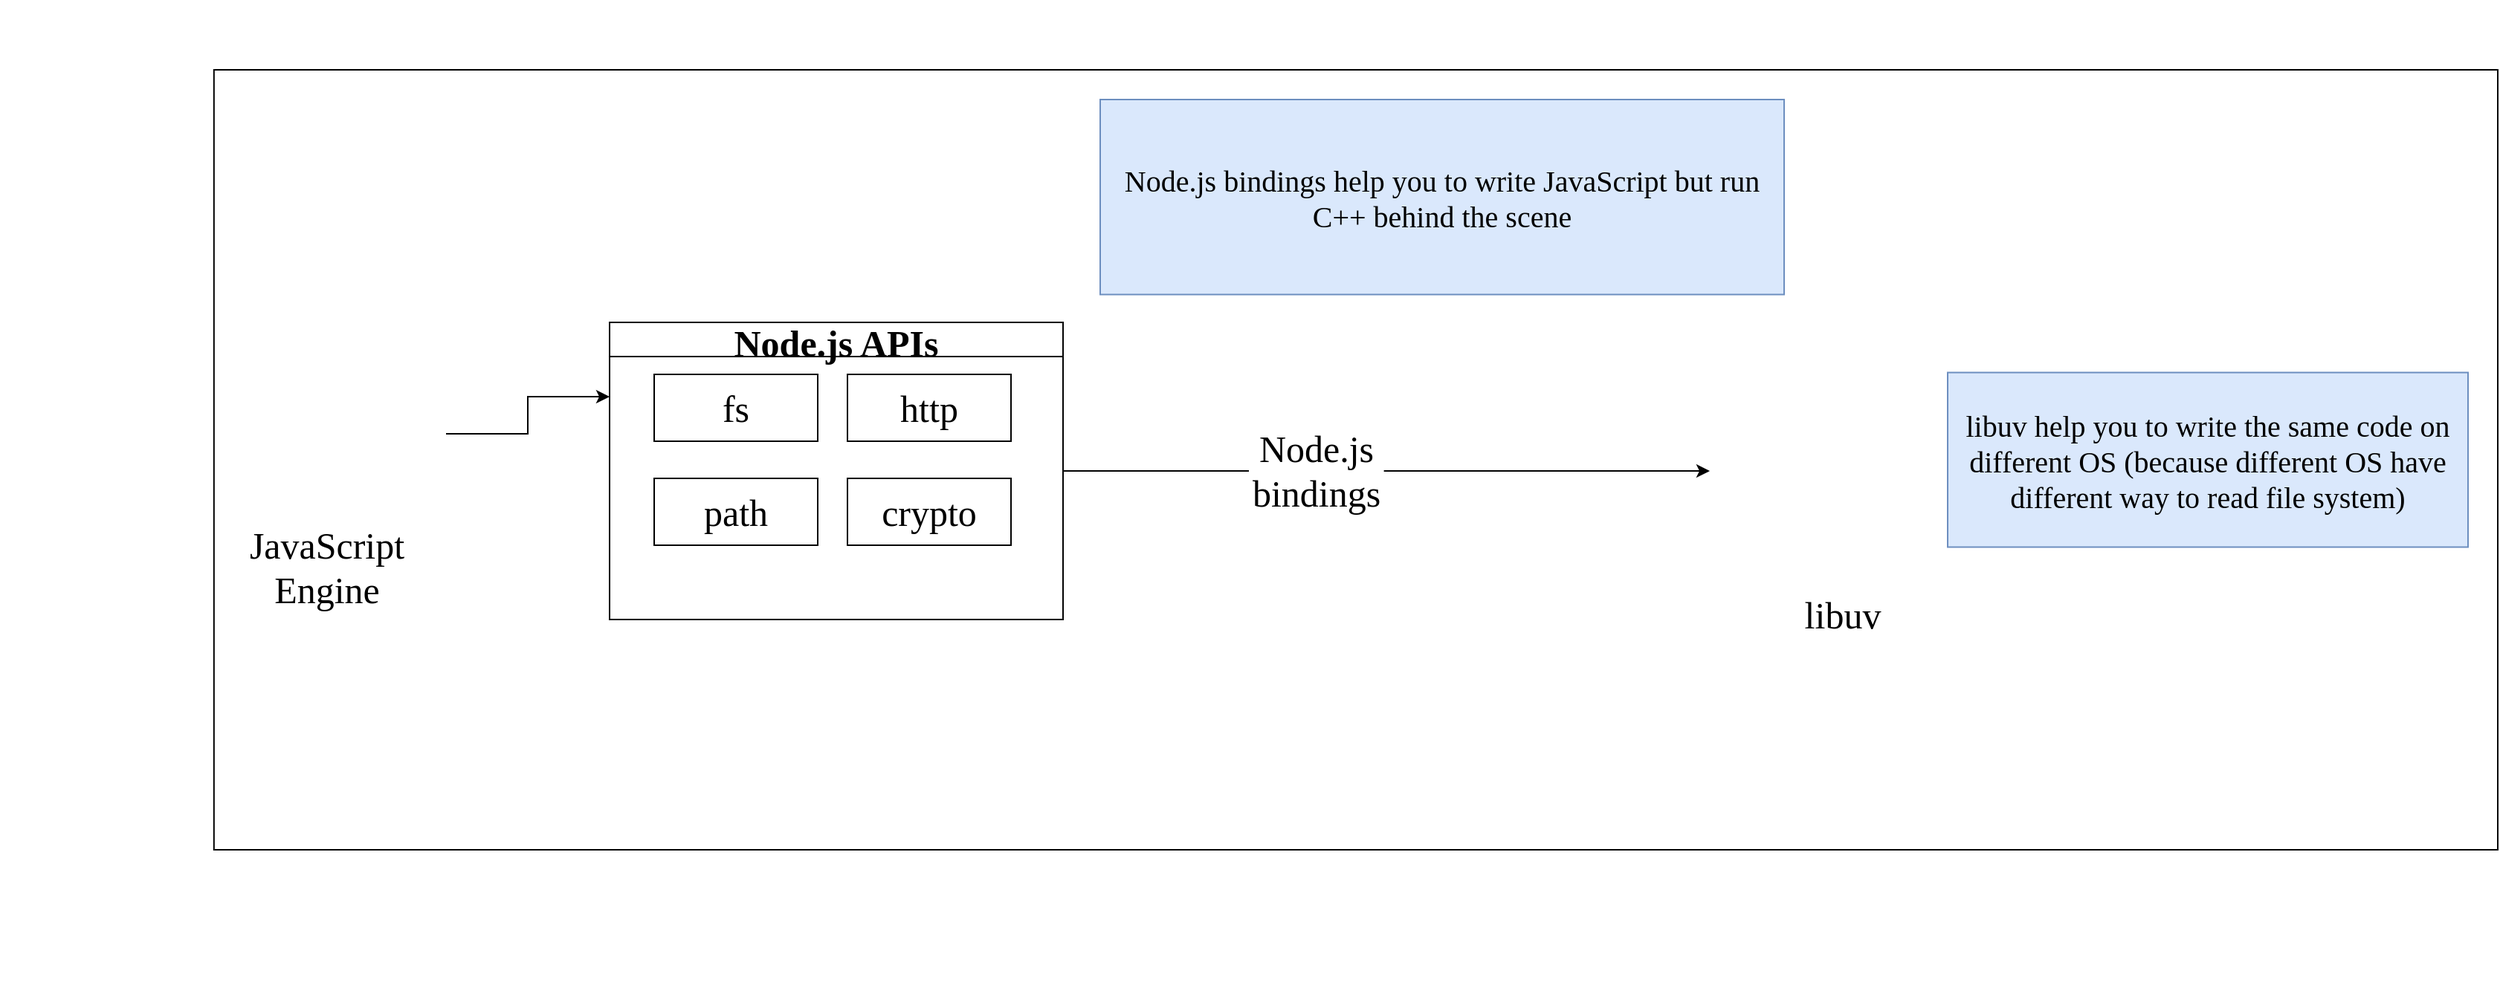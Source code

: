 <mxfile version="17.2.4" type="github">
  <diagram id="OAc4Ez-2dxq1t8rJQaTQ" name="Node.js runtime">
    <mxGraphModel dx="2248" dy="751" grid="1" gridSize="10" guides="1" tooltips="1" connect="1" arrows="1" fold="1" page="1" pageScale="1" pageWidth="850" pageHeight="1100" math="0" shadow="0">
      <root>
        <mxCell id="0" />
        <mxCell id="1" parent="0" />
        <mxCell id="yg2UiKKqtqdn07k_aNCy-15" value="" style="group" parent="1" vertex="1" connectable="0">
          <mxGeometry x="-320" y="120" width="1680" height="630" as="geometry" />
        </mxCell>
        <mxCell id="yg2UiKKqtqdn07k_aNCy-1" value="" style="rounded=0;whiteSpace=wrap;html=1;fillColor=none;" parent="yg2UiKKqtqdn07k_aNCy-15" vertex="1">
          <mxGeometry x="143.905" width="1536.095" height="525" as="geometry" />
        </mxCell>
        <mxCell id="yg2UiKKqtqdn07k_aNCy-19" value="Node.js bindings" style="text;html=1;strokeColor=none;fillColor=none;align=center;verticalAlign=middle;whiteSpace=wrap;rounded=0;fontFamily=Comfortaa;fontSource=https%3A%2F%2Ffonts.googleapis.com%2Fcss%3Ffamily%3DComfortaa;fontSize=25;" parent="yg2UiKKqtqdn07k_aNCy-15" vertex="1">
          <mxGeometry x="840.004" y="250.308" width="90.811" height="39.375" as="geometry" />
        </mxCell>
        <mxCell id="yg2UiKKqtqdn07k_aNCy-17" style="edgeStyle=orthogonalEdgeStyle;rounded=0;orthogonalLoop=1;jettySize=auto;html=1;fontFamily=Comfortaa;fontSource=https%3A%2F%2Ffonts.googleapis.com%2Fcss%3Ffamily%3DComfortaa;fontSize=25;startArrow=none;" parent="yg2UiKKqtqdn07k_aNCy-15" source="yg2UiKKqtqdn07k_aNCy-19" target="yg2UiKKqtqdn07k_aNCy-13" edge="1">
          <mxGeometry relative="1" as="geometry">
            <Array as="points">
              <mxPoint x="1271.351" y="275.625" />
              <mxPoint x="1271.351" y="275.625" />
            </Array>
          </mxGeometry>
        </mxCell>
        <mxCell id="74c8RebSrg2uGwLzsftT-2" value="Node.js bindings help you to write JavaScript but run C++ behind the scene" style="rounded=0;whiteSpace=wrap;html=1;fontFamily=Comfortaa;fontSource=https%3A%2F%2Ffonts.googleapis.com%2Fcss%3Ffamily%3DComfortaa;fontSize=20;fillColor=#dae8fc;strokeColor=#6c8ebf;" vertex="1" parent="yg2UiKKqtqdn07k_aNCy-15">
          <mxGeometry x="740" y="20" width="460" height="131.25" as="geometry" />
        </mxCell>
        <mxCell id="yg2UiKKqtqdn07k_aNCy-3" value="" style="shape=image;verticalLabelPosition=bottom;labelBackgroundColor=default;verticalAlign=top;aspect=fixed;imageAspect=0;image=https://cdn.freebiesupply.com/logos/large/2x/nodejs-1-logo-png-transparent.png;" parent="yg2UiKKqtqdn07k_aNCy-15" vertex="1">
          <mxGeometry x="42" y="-46.667" width="163.215" height="100.125" as="geometry" />
        </mxCell>
        <mxCell id="74c8RebSrg2uGwLzsftT-3" value="libuv help you to write the same code on different OS (because different OS have different way to read file system)" style="rounded=0;whiteSpace=wrap;html=1;fontFamily=Comfortaa;fontSource=https%3A%2F%2Ffonts.googleapis.com%2Fcss%3Ffamily%3DComfortaa;fontSize=20;fillColor=#dae8fc;strokeColor=#6c8ebf;" vertex="1" parent="yg2UiKKqtqdn07k_aNCy-15">
          <mxGeometry x="1310" y="203.75" width="350" height="117.5" as="geometry" />
        </mxCell>
        <mxCell id="yg2UiKKqtqdn07k_aNCy-18" value="" style="group" parent="yg2UiKKqtqdn07k_aNCy-15" vertex="1" connectable="0">
          <mxGeometry x="1149.999" y="189.995" width="179.185" height="196.875" as="geometry" />
        </mxCell>
        <mxCell id="yg2UiKKqtqdn07k_aNCy-13" value="" style="shape=image;imageAspect=0;aspect=fixed;verticalLabelPosition=bottom;verticalAlign=top;fontFamily=Comfortaa;fontSource=https%3A%2F%2Ffonts.googleapis.com%2Fcss%3Ffamily%3DComfortaa;fontSize=25;fillColor=none;image=https://upload.wikimedia.org/wikipedia/commons/thumb/3/32/Libuv.svg/1200px-Libuv.svg.png;" parent="yg2UiKKqtqdn07k_aNCy-18" vertex="1">
          <mxGeometry width="143.988" height="145.946" as="geometry" />
        </mxCell>
        <mxCell id="yg2UiKKqtqdn07k_aNCy-14" value="libuv" style="text;html=1;strokeColor=none;fillColor=none;align=center;verticalAlign=middle;whiteSpace=wrap;rounded=0;fontFamily=Comfortaa;fontSource=https%3A%2F%2Ffonts.googleapis.com%2Fcss%3Ffamily%3DComfortaa;fontSize=25;" parent="yg2UiKKqtqdn07k_aNCy-18" vertex="1">
          <mxGeometry x="43.892" y="157.5" width="90.811" height="39.375" as="geometry" />
        </mxCell>
        <mxCell id="yg2UiKKqtqdn07k_aNCy-6" value="Node.js APIs" style="swimlane;fontFamily=Comfortaa;fontSource=https%3A%2F%2Ffonts.googleapis.com%2Fcss%3Ffamily%3DComfortaa;fontSize=25;fillColor=none;" parent="1" vertex="1">
          <mxGeometry x="90" y="290" width="305" height="200" as="geometry" />
        </mxCell>
        <mxCell id="yg2UiKKqtqdn07k_aNCy-7" value="fs" style="rounded=0;whiteSpace=wrap;html=1;fontFamily=Comfortaa;fontSource=https%3A%2F%2Ffonts.googleapis.com%2Fcss%3Ffamily%3DComfortaa;fontSize=25;fillColor=none;" parent="yg2UiKKqtqdn07k_aNCy-6" vertex="1">
          <mxGeometry x="30" y="35" width="110" height="45" as="geometry" />
        </mxCell>
        <mxCell id="yg2UiKKqtqdn07k_aNCy-8" value="http" style="rounded=0;whiteSpace=wrap;html=1;fontFamily=Comfortaa;fontSource=https%3A%2F%2Ffonts.googleapis.com%2Fcss%3Ffamily%3DComfortaa;fontSize=25;fillColor=none;" parent="yg2UiKKqtqdn07k_aNCy-6" vertex="1">
          <mxGeometry x="160" y="35" width="110" height="45" as="geometry" />
        </mxCell>
        <mxCell id="yg2UiKKqtqdn07k_aNCy-9" value="path" style="rounded=0;whiteSpace=wrap;html=1;fontFamily=Comfortaa;fontSource=https%3A%2F%2Ffonts.googleapis.com%2Fcss%3Ffamily%3DComfortaa;fontSize=25;fillColor=none;" parent="yg2UiKKqtqdn07k_aNCy-6" vertex="1">
          <mxGeometry x="30" y="105" width="110" height="45" as="geometry" />
        </mxCell>
        <mxCell id="yg2UiKKqtqdn07k_aNCy-10" value="crypto" style="rounded=0;whiteSpace=wrap;html=1;fontFamily=Comfortaa;fontSource=https%3A%2F%2Ffonts.googleapis.com%2Fcss%3Ffamily%3DComfortaa;fontSize=25;fillColor=none;" parent="yg2UiKKqtqdn07k_aNCy-6" vertex="1">
          <mxGeometry x="160" y="105" width="110" height="45" as="geometry" />
        </mxCell>
        <mxCell id="yg2UiKKqtqdn07k_aNCy-11" value="" style="group" parent="1" vertex="1" connectable="0">
          <mxGeometry x="-170" y="290" width="150" height="180" as="geometry" />
        </mxCell>
        <mxCell id="yg2UiKKqtqdn07k_aNCy-2" value="" style="shape=image;imageAspect=0;aspect=fixed;verticalLabelPosition=bottom;verticalAlign=top;fillColor=none;image=https://upload.wikimedia.org/wikipedia/commons/thumb/3/3f/V8_JavaScript_engine_logo_2.svg/1200px-V8_JavaScript_engine_logo_2.svg.png;" parent="yg2UiKKqtqdn07k_aNCy-11" vertex="1">
          <mxGeometry width="150" height="150" as="geometry" />
        </mxCell>
        <mxCell id="yg2UiKKqtqdn07k_aNCy-4" value="JavaScript Engine" style="text;html=1;strokeColor=none;fillColor=none;align=center;verticalAlign=middle;whiteSpace=wrap;rounded=0;fontFamily=Comfortaa;fontSource=https%3A%2F%2Ffonts.googleapis.com%2Fcss%3Ffamily%3DComfortaa;fontSize=25;" parent="yg2UiKKqtqdn07k_aNCy-11" vertex="1">
          <mxGeometry x="40" y="150" width="60" height="30" as="geometry" />
        </mxCell>
        <mxCell id="yg2UiKKqtqdn07k_aNCy-12" style="edgeStyle=orthogonalEdgeStyle;rounded=0;orthogonalLoop=1;jettySize=auto;html=1;fontFamily=Comfortaa;fontSource=https%3A%2F%2Ffonts.googleapis.com%2Fcss%3Ffamily%3DComfortaa;fontSize=25;entryX=0;entryY=0.25;entryDx=0;entryDy=0;" parent="1" source="yg2UiKKqtqdn07k_aNCy-2" target="yg2UiKKqtqdn07k_aNCy-6" edge="1">
          <mxGeometry relative="1" as="geometry" />
        </mxCell>
        <mxCell id="yg2UiKKqtqdn07k_aNCy-20" value="" style="edgeStyle=orthogonalEdgeStyle;rounded=0;orthogonalLoop=1;jettySize=auto;html=1;fontFamily=Comfortaa;fontSource=https%3A%2F%2Ffonts.googleapis.com%2Fcss%3Ffamily%3DComfortaa;fontSize=25;endArrow=none;" parent="1" source="yg2UiKKqtqdn07k_aNCy-6" target="yg2UiKKqtqdn07k_aNCy-19" edge="1">
          <mxGeometry relative="1" as="geometry">
            <mxPoint x="395" y="390" as="sourcePoint" />
            <mxPoint x="620" y="390" as="targetPoint" />
            <Array as="points">
              <mxPoint x="550" y="390" />
              <mxPoint x="550" y="390" />
            </Array>
          </mxGeometry>
        </mxCell>
      </root>
    </mxGraphModel>
  </diagram>
</mxfile>
